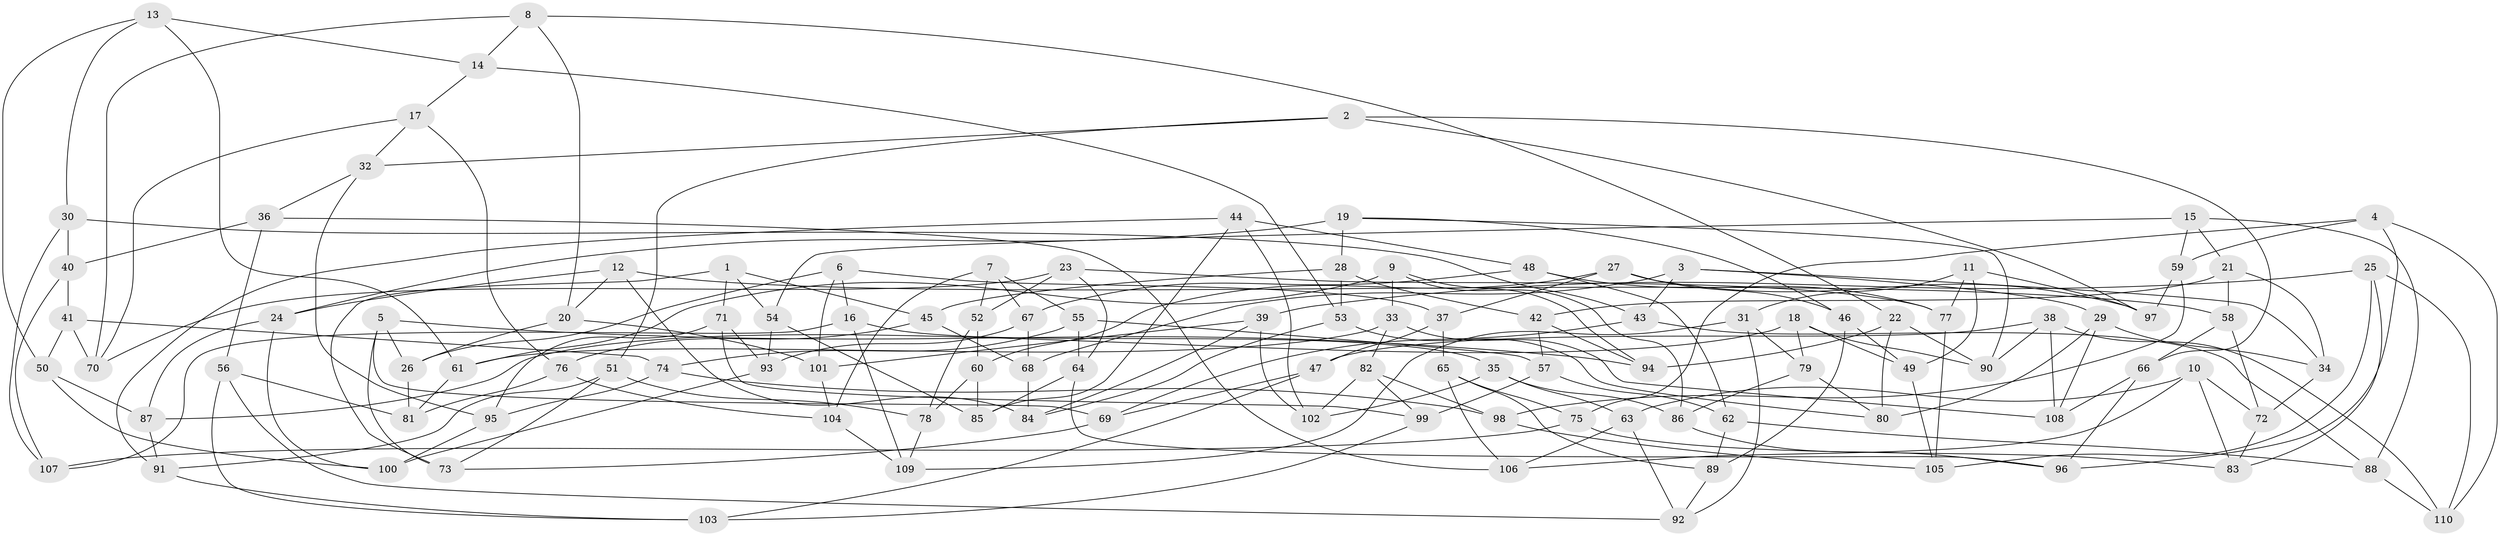 // Generated by graph-tools (version 1.1) at 2025/26/03/09/25 03:26:53]
// undirected, 110 vertices, 220 edges
graph export_dot {
graph [start="1"]
  node [color=gray90,style=filled];
  1;
  2;
  3;
  4;
  5;
  6;
  7;
  8;
  9;
  10;
  11;
  12;
  13;
  14;
  15;
  16;
  17;
  18;
  19;
  20;
  21;
  22;
  23;
  24;
  25;
  26;
  27;
  28;
  29;
  30;
  31;
  32;
  33;
  34;
  35;
  36;
  37;
  38;
  39;
  40;
  41;
  42;
  43;
  44;
  45;
  46;
  47;
  48;
  49;
  50;
  51;
  52;
  53;
  54;
  55;
  56;
  57;
  58;
  59;
  60;
  61;
  62;
  63;
  64;
  65;
  66;
  67;
  68;
  69;
  70;
  71;
  72;
  73;
  74;
  75;
  76;
  77;
  78;
  79;
  80;
  81;
  82;
  83;
  84;
  85;
  86;
  87;
  88;
  89;
  90;
  91;
  92;
  93;
  94;
  95;
  96;
  97;
  98;
  99;
  100;
  101;
  102;
  103;
  104;
  105;
  106;
  107;
  108;
  109;
  110;
  1 -- 71;
  1 -- 73;
  1 -- 45;
  1 -- 54;
  2 -- 51;
  2 -- 97;
  2 -- 66;
  2 -- 32;
  3 -- 34;
  3 -- 43;
  3 -- 29;
  3 -- 68;
  4 -- 75;
  4 -- 96;
  4 -- 59;
  4 -- 110;
  5 -- 94;
  5 -- 26;
  5 -- 73;
  5 -- 69;
  6 -- 26;
  6 -- 101;
  6 -- 37;
  6 -- 16;
  7 -- 52;
  7 -- 67;
  7 -- 104;
  7 -- 55;
  8 -- 22;
  8 -- 20;
  8 -- 70;
  8 -- 14;
  9 -- 86;
  9 -- 94;
  9 -- 33;
  9 -- 61;
  10 -- 63;
  10 -- 72;
  10 -- 83;
  10 -- 106;
  11 -- 97;
  11 -- 31;
  11 -- 77;
  11 -- 49;
  12 -- 20;
  12 -- 84;
  12 -- 58;
  12 -- 24;
  13 -- 14;
  13 -- 61;
  13 -- 30;
  13 -- 50;
  14 -- 17;
  14 -- 53;
  15 -- 88;
  15 -- 21;
  15 -- 59;
  15 -- 54;
  16 -- 109;
  16 -- 107;
  16 -- 35;
  17 -- 32;
  17 -- 70;
  17 -- 76;
  18 -- 49;
  18 -- 87;
  18 -- 79;
  18 -- 90;
  19 -- 24;
  19 -- 46;
  19 -- 90;
  19 -- 28;
  20 -- 26;
  20 -- 101;
  21 -- 42;
  21 -- 58;
  21 -- 34;
  22 -- 94;
  22 -- 80;
  22 -- 90;
  23 -- 70;
  23 -- 77;
  23 -- 64;
  23 -- 52;
  24 -- 100;
  24 -- 87;
  25 -- 110;
  25 -- 83;
  25 -- 105;
  25 -- 39;
  26 -- 81;
  27 -- 37;
  27 -- 60;
  27 -- 46;
  27 -- 97;
  28 -- 42;
  28 -- 45;
  28 -- 53;
  29 -- 34;
  29 -- 80;
  29 -- 108;
  30 -- 40;
  30 -- 107;
  30 -- 43;
  31 -- 92;
  31 -- 79;
  31 -- 109;
  32 -- 95;
  32 -- 36;
  33 -- 108;
  33 -- 82;
  33 -- 61;
  34 -- 72;
  35 -- 102;
  35 -- 63;
  35 -- 86;
  36 -- 40;
  36 -- 56;
  36 -- 106;
  37 -- 47;
  37 -- 65;
  38 -- 47;
  38 -- 108;
  38 -- 90;
  38 -- 110;
  39 -- 101;
  39 -- 84;
  39 -- 102;
  40 -- 107;
  40 -- 41;
  41 -- 74;
  41 -- 70;
  41 -- 50;
  42 -- 57;
  42 -- 94;
  43 -- 69;
  43 -- 88;
  44 -- 48;
  44 -- 102;
  44 -- 85;
  44 -- 91;
  45 -- 76;
  45 -- 68;
  46 -- 89;
  46 -- 49;
  47 -- 103;
  47 -- 69;
  48 -- 67;
  48 -- 62;
  48 -- 77;
  49 -- 105;
  50 -- 100;
  50 -- 87;
  51 -- 91;
  51 -- 78;
  51 -- 73;
  52 -- 78;
  52 -- 60;
  53 -- 84;
  53 -- 80;
  54 -- 85;
  54 -- 93;
  55 -- 57;
  55 -- 64;
  55 -- 74;
  56 -- 92;
  56 -- 103;
  56 -- 81;
  57 -- 99;
  57 -- 62;
  58 -- 72;
  58 -- 66;
  59 -- 98;
  59 -- 97;
  60 -- 78;
  60 -- 85;
  61 -- 81;
  62 -- 88;
  62 -- 89;
  63 -- 92;
  63 -- 106;
  64 -- 85;
  64 -- 96;
  65 -- 75;
  65 -- 106;
  65 -- 89;
  66 -- 108;
  66 -- 96;
  67 -- 68;
  67 -- 93;
  68 -- 84;
  69 -- 73;
  71 -- 95;
  71 -- 93;
  71 -- 99;
  72 -- 83;
  74 -- 95;
  74 -- 98;
  75 -- 107;
  75 -- 83;
  76 -- 81;
  76 -- 104;
  77 -- 105;
  78 -- 109;
  79 -- 80;
  79 -- 86;
  82 -- 98;
  82 -- 99;
  82 -- 102;
  86 -- 96;
  87 -- 91;
  88 -- 110;
  89 -- 92;
  91 -- 103;
  93 -- 100;
  95 -- 100;
  98 -- 105;
  99 -- 103;
  101 -- 104;
  104 -- 109;
}
